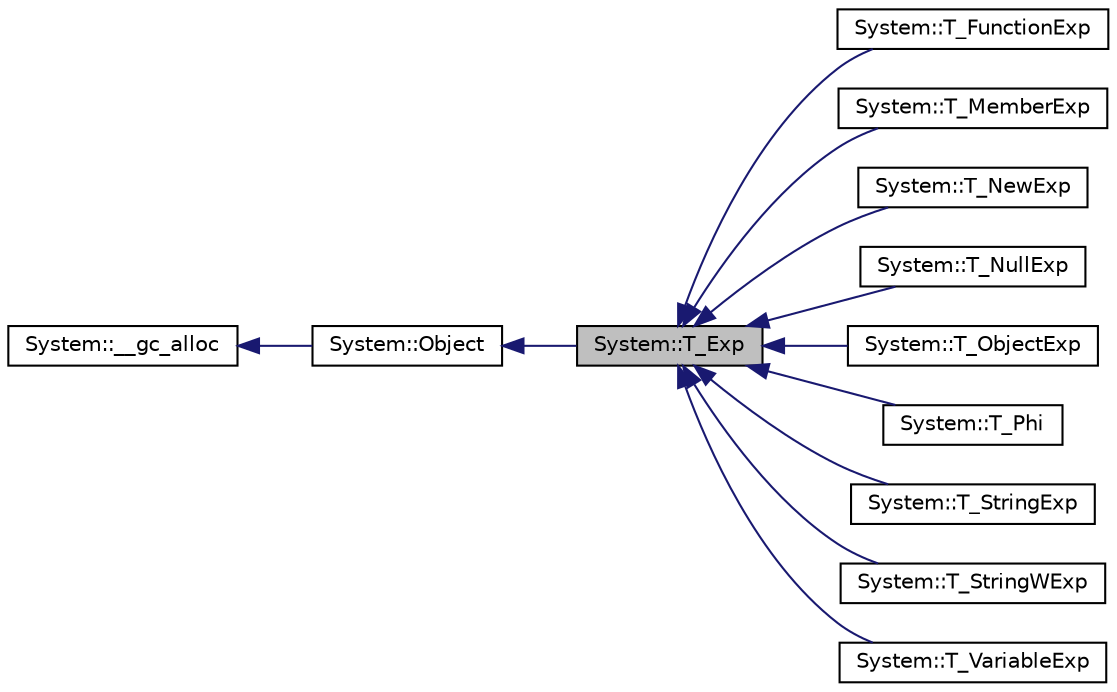 digraph G
{
  edge [fontname="Helvetica",fontsize="10",labelfontname="Helvetica",labelfontsize="10"];
  node [fontname="Helvetica",fontsize="10",shape=record];
  rankdir="LR";
  Node1 [label="System::T_Exp",height=0.2,width=0.4,color="black", fillcolor="grey75", style="filled" fontcolor="black"];
  Node2 -> Node1 [dir="back",color="midnightblue",fontsize="10",style="solid",fontname="Helvetica"];
  Node2 [label="System::Object",height=0.2,width=0.4,color="black", fillcolor="white", style="filled",URL="$class_system_1_1_object.html"];
  Node3 -> Node2 [dir="back",color="midnightblue",fontsize="10",style="solid",fontname="Helvetica"];
  Node3 [label="System::__gc_alloc",height=0.2,width=0.4,color="black", fillcolor="white", style="filled",URL="$class_system_1_1____gc__alloc.html"];
  Node1 -> Node4 [dir="back",color="midnightblue",fontsize="10",style="solid",fontname="Helvetica"];
  Node4 [label="System::T_FunctionExp",height=0.2,width=0.4,color="black", fillcolor="white", style="filled",URL="$class_system_1_1_t___function_exp.html"];
  Node1 -> Node5 [dir="back",color="midnightblue",fontsize="10",style="solid",fontname="Helvetica"];
  Node5 [label="System::T_MemberExp",height=0.2,width=0.4,color="black", fillcolor="white", style="filled",URL="$class_system_1_1_t___member_exp.html"];
  Node1 -> Node6 [dir="back",color="midnightblue",fontsize="10",style="solid",fontname="Helvetica"];
  Node6 [label="System::T_NewExp",height=0.2,width=0.4,color="black", fillcolor="white", style="filled",URL="$class_system_1_1_t___new_exp.html"];
  Node1 -> Node7 [dir="back",color="midnightblue",fontsize="10",style="solid",fontname="Helvetica"];
  Node7 [label="System::T_NullExp",height=0.2,width=0.4,color="black", fillcolor="white", style="filled",URL="$class_system_1_1_t___null_exp.html"];
  Node1 -> Node8 [dir="back",color="midnightblue",fontsize="10",style="solid",fontname="Helvetica"];
  Node8 [label="System::T_ObjectExp",height=0.2,width=0.4,color="black", fillcolor="white", style="filled",URL="$class_system_1_1_t___object_exp.html"];
  Node1 -> Node9 [dir="back",color="midnightblue",fontsize="10",style="solid",fontname="Helvetica"];
  Node9 [label="System::T_Phi",height=0.2,width=0.4,color="black", fillcolor="white", style="filled",URL="$class_system_1_1_t___phi.html"];
  Node1 -> Node10 [dir="back",color="midnightblue",fontsize="10",style="solid",fontname="Helvetica"];
  Node10 [label="System::T_StringExp",height=0.2,width=0.4,color="black", fillcolor="white", style="filled",URL="$class_system_1_1_t___string_exp.html"];
  Node1 -> Node11 [dir="back",color="midnightblue",fontsize="10",style="solid",fontname="Helvetica"];
  Node11 [label="System::T_StringWExp",height=0.2,width=0.4,color="black", fillcolor="white", style="filled",URL="$class_system_1_1_t___string_w_exp.html"];
  Node1 -> Node12 [dir="back",color="midnightblue",fontsize="10",style="solid",fontname="Helvetica"];
  Node12 [label="System::T_VariableExp",height=0.2,width=0.4,color="black", fillcolor="white", style="filled",URL="$class_system_1_1_t___variable_exp.html"];
}
